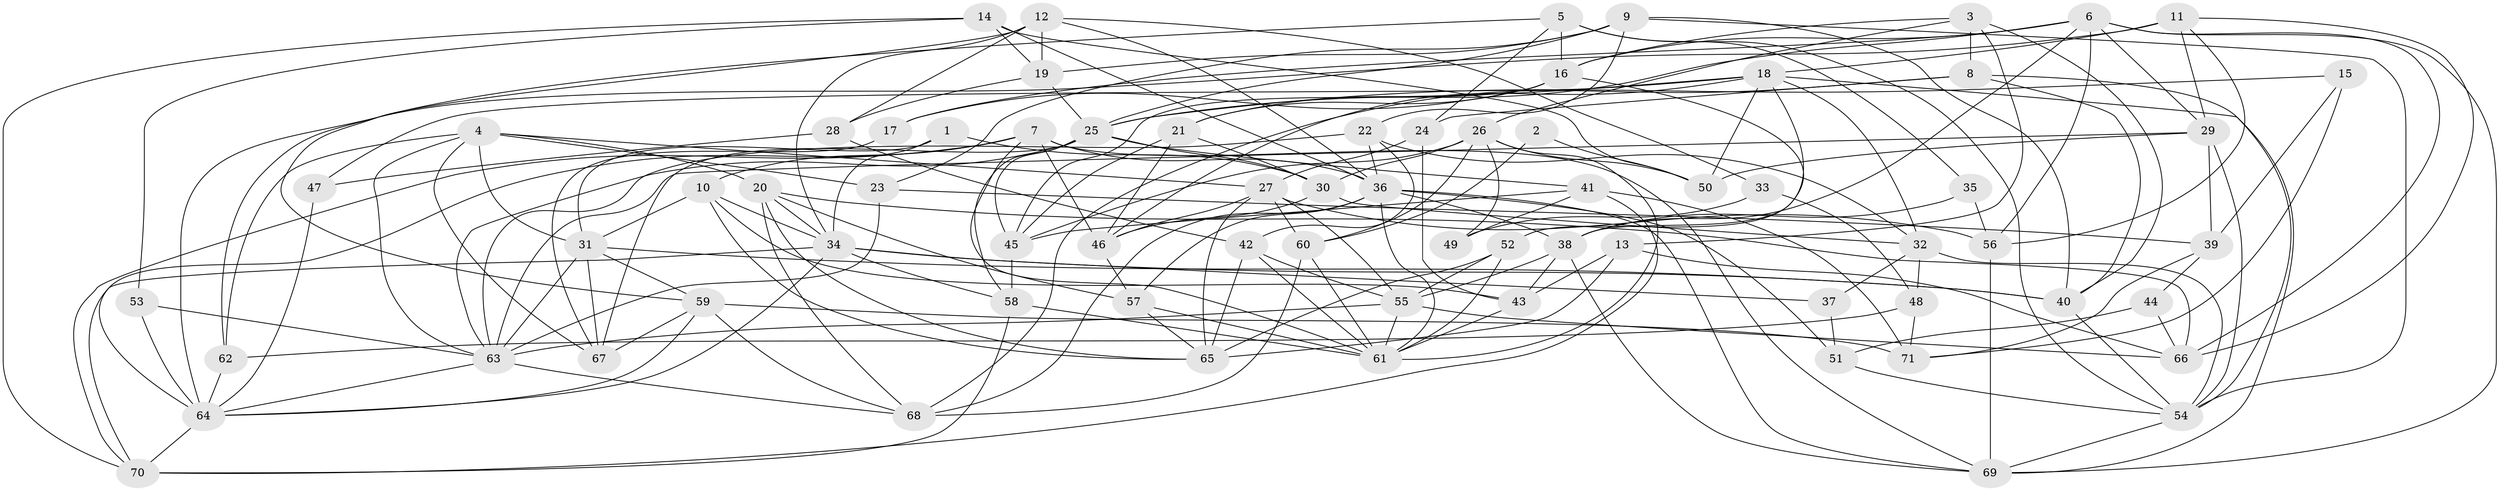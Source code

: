// original degree distribution, {2: 0.14184397163120568, 6: 0.07801418439716312, 5: 0.16312056737588654, 4: 0.3120567375886525, 7: 0.05673758865248227, 3: 0.24113475177304963, 9: 0.0070921985815602835}
// Generated by graph-tools (version 1.1) at 2025/02/03/09/25 03:02:04]
// undirected, 71 vertices, 197 edges
graph export_dot {
graph [start="1"]
  node [color=gray90,style=filled];
  1;
  2;
  3;
  4;
  5;
  6;
  7;
  8;
  9;
  10;
  11;
  12;
  13;
  14;
  15;
  16;
  17;
  18;
  19;
  20;
  21;
  22;
  23;
  24;
  25;
  26;
  27;
  28;
  29;
  30;
  31;
  32;
  33;
  34;
  35;
  36;
  37;
  38;
  39;
  40;
  41;
  42;
  43;
  44;
  45;
  46;
  47;
  48;
  49;
  50;
  51;
  52;
  53;
  54;
  55;
  56;
  57;
  58;
  59;
  60;
  61;
  62;
  63;
  64;
  65;
  66;
  67;
  68;
  69;
  70;
  71;
  1 -- 30 [weight=1.0];
  1 -- 31 [weight=1.0];
  1 -- 34 [weight=1.0];
  2 -- 50 [weight=1.0];
  2 -- 60 [weight=1.0];
  3 -- 8 [weight=1.0];
  3 -- 13 [weight=1.0];
  3 -- 16 [weight=1.0];
  3 -- 26 [weight=1.0];
  3 -- 40 [weight=1.0];
  4 -- 20 [weight=1.0];
  4 -- 23 [weight=1.0];
  4 -- 27 [weight=1.0];
  4 -- 31 [weight=1.0];
  4 -- 62 [weight=1.0];
  4 -- 63 [weight=1.0];
  4 -- 67 [weight=1.0];
  5 -- 16 [weight=1.0];
  5 -- 24 [weight=1.0];
  5 -- 35 [weight=1.0];
  5 -- 54 [weight=1.0];
  5 -- 62 [weight=1.0];
  6 -- 16 [weight=1.0];
  6 -- 17 [weight=1.0];
  6 -- 21 [weight=1.0];
  6 -- 29 [weight=1.0];
  6 -- 38 [weight=1.0];
  6 -- 56 [weight=1.0];
  6 -- 66 [weight=1.0];
  6 -- 69 [weight=1.0];
  7 -- 10 [weight=2.0];
  7 -- 36 [weight=1.0];
  7 -- 46 [weight=1.0];
  7 -- 61 [weight=1.0];
  7 -- 64 [weight=1.0];
  7 -- 69 [weight=1.0];
  7 -- 70 [weight=1.0];
  8 -- 24 [weight=1.0];
  8 -- 40 [weight=1.0];
  8 -- 54 [weight=1.0];
  8 -- 68 [weight=1.0];
  9 -- 19 [weight=1.0];
  9 -- 22 [weight=1.0];
  9 -- 23 [weight=1.0];
  9 -- 25 [weight=1.0];
  9 -- 40 [weight=1.0];
  9 -- 54 [weight=1.0];
  10 -- 31 [weight=1.0];
  10 -- 34 [weight=1.0];
  10 -- 43 [weight=1.0];
  10 -- 65 [weight=1.0];
  11 -- 18 [weight=1.0];
  11 -- 29 [weight=1.0];
  11 -- 56 [weight=1.0];
  11 -- 64 [weight=2.0];
  11 -- 66 [weight=1.0];
  12 -- 19 [weight=1.0];
  12 -- 28 [weight=1.0];
  12 -- 33 [weight=1.0];
  12 -- 34 [weight=1.0];
  12 -- 36 [weight=1.0];
  12 -- 59 [weight=1.0];
  13 -- 43 [weight=1.0];
  13 -- 65 [weight=2.0];
  13 -- 66 [weight=1.0];
  14 -- 19 [weight=1.0];
  14 -- 36 [weight=1.0];
  14 -- 50 [weight=1.0];
  14 -- 53 [weight=1.0];
  14 -- 70 [weight=1.0];
  15 -- 25 [weight=1.0];
  15 -- 39 [weight=2.0];
  15 -- 71 [weight=1.0];
  16 -- 17 [weight=1.0];
  16 -- 21 [weight=1.0];
  16 -- 38 [weight=1.0];
  16 -- 45 [weight=1.0];
  17 -- 67 [weight=1.0];
  18 -- 25 [weight=1.0];
  18 -- 32 [weight=1.0];
  18 -- 46 [weight=1.0];
  18 -- 47 [weight=1.0];
  18 -- 50 [weight=1.0];
  18 -- 52 [weight=1.0];
  18 -- 69 [weight=1.0];
  19 -- 25 [weight=1.0];
  19 -- 28 [weight=1.0];
  20 -- 34 [weight=1.0];
  20 -- 57 [weight=1.0];
  20 -- 65 [weight=1.0];
  20 -- 66 [weight=2.0];
  20 -- 68 [weight=1.0];
  21 -- 30 [weight=2.0];
  21 -- 45 [weight=1.0];
  21 -- 46 [weight=1.0];
  22 -- 32 [weight=1.0];
  22 -- 36 [weight=1.0];
  22 -- 42 [weight=1.0];
  22 -- 63 [weight=1.0];
  23 -- 39 [weight=1.0];
  23 -- 63 [weight=1.0];
  24 -- 27 [weight=1.0];
  24 -- 43 [weight=1.0];
  25 -- 30 [weight=1.0];
  25 -- 41 [weight=2.0];
  25 -- 45 [weight=2.0];
  25 -- 58 [weight=1.0];
  25 -- 63 [weight=1.0];
  25 -- 67 [weight=1.0];
  26 -- 30 [weight=1.0];
  26 -- 45 [weight=1.0];
  26 -- 49 [weight=1.0];
  26 -- 50 [weight=1.0];
  26 -- 60 [weight=1.0];
  26 -- 61 [weight=1.0];
  27 -- 46 [weight=1.0];
  27 -- 55 [weight=1.0];
  27 -- 56 [weight=1.0];
  27 -- 60 [weight=1.0];
  27 -- 65 [weight=1.0];
  28 -- 42 [weight=1.0];
  28 -- 47 [weight=1.0];
  29 -- 39 [weight=1.0];
  29 -- 50 [weight=1.0];
  29 -- 54 [weight=1.0];
  29 -- 63 [weight=1.0];
  30 -- 32 [weight=1.0];
  30 -- 46 [weight=1.0];
  31 -- 40 [weight=1.0];
  31 -- 59 [weight=1.0];
  31 -- 63 [weight=1.0];
  31 -- 67 [weight=1.0];
  32 -- 37 [weight=1.0];
  32 -- 48 [weight=1.0];
  32 -- 54 [weight=1.0];
  33 -- 48 [weight=1.0];
  33 -- 49 [weight=1.0];
  34 -- 37 [weight=1.0];
  34 -- 40 [weight=1.0];
  34 -- 58 [weight=1.0];
  34 -- 64 [weight=1.0];
  34 -- 70 [weight=1.0];
  35 -- 38 [weight=1.0];
  35 -- 56 [weight=1.0];
  36 -- 38 [weight=1.0];
  36 -- 51 [weight=1.0];
  36 -- 57 [weight=1.0];
  36 -- 61 [weight=1.0];
  36 -- 68 [weight=1.0];
  36 -- 69 [weight=1.0];
  37 -- 51 [weight=1.0];
  38 -- 43 [weight=1.0];
  38 -- 55 [weight=1.0];
  38 -- 69 [weight=1.0];
  39 -- 44 [weight=2.0];
  39 -- 71 [weight=1.0];
  40 -- 54 [weight=1.0];
  41 -- 45 [weight=1.0];
  41 -- 49 [weight=1.0];
  41 -- 70 [weight=1.0];
  41 -- 71 [weight=2.0];
  42 -- 55 [weight=1.0];
  42 -- 61 [weight=1.0];
  42 -- 65 [weight=1.0];
  43 -- 61 [weight=1.0];
  44 -- 51 [weight=1.0];
  44 -- 66 [weight=1.0];
  45 -- 58 [weight=1.0];
  46 -- 57 [weight=1.0];
  47 -- 64 [weight=1.0];
  48 -- 62 [weight=1.0];
  48 -- 71 [weight=1.0];
  51 -- 54 [weight=1.0];
  52 -- 55 [weight=1.0];
  52 -- 61 [weight=1.0];
  52 -- 65 [weight=1.0];
  53 -- 63 [weight=1.0];
  53 -- 64 [weight=1.0];
  54 -- 69 [weight=1.0];
  55 -- 61 [weight=1.0];
  55 -- 63 [weight=1.0];
  55 -- 66 [weight=1.0];
  56 -- 69 [weight=1.0];
  57 -- 61 [weight=1.0];
  57 -- 65 [weight=1.0];
  58 -- 61 [weight=1.0];
  58 -- 70 [weight=1.0];
  59 -- 64 [weight=1.0];
  59 -- 67 [weight=1.0];
  59 -- 68 [weight=1.0];
  59 -- 71 [weight=1.0];
  60 -- 61 [weight=1.0];
  60 -- 68 [weight=1.0];
  62 -- 64 [weight=1.0];
  63 -- 64 [weight=1.0];
  63 -- 68 [weight=1.0];
  64 -- 70 [weight=1.0];
}
